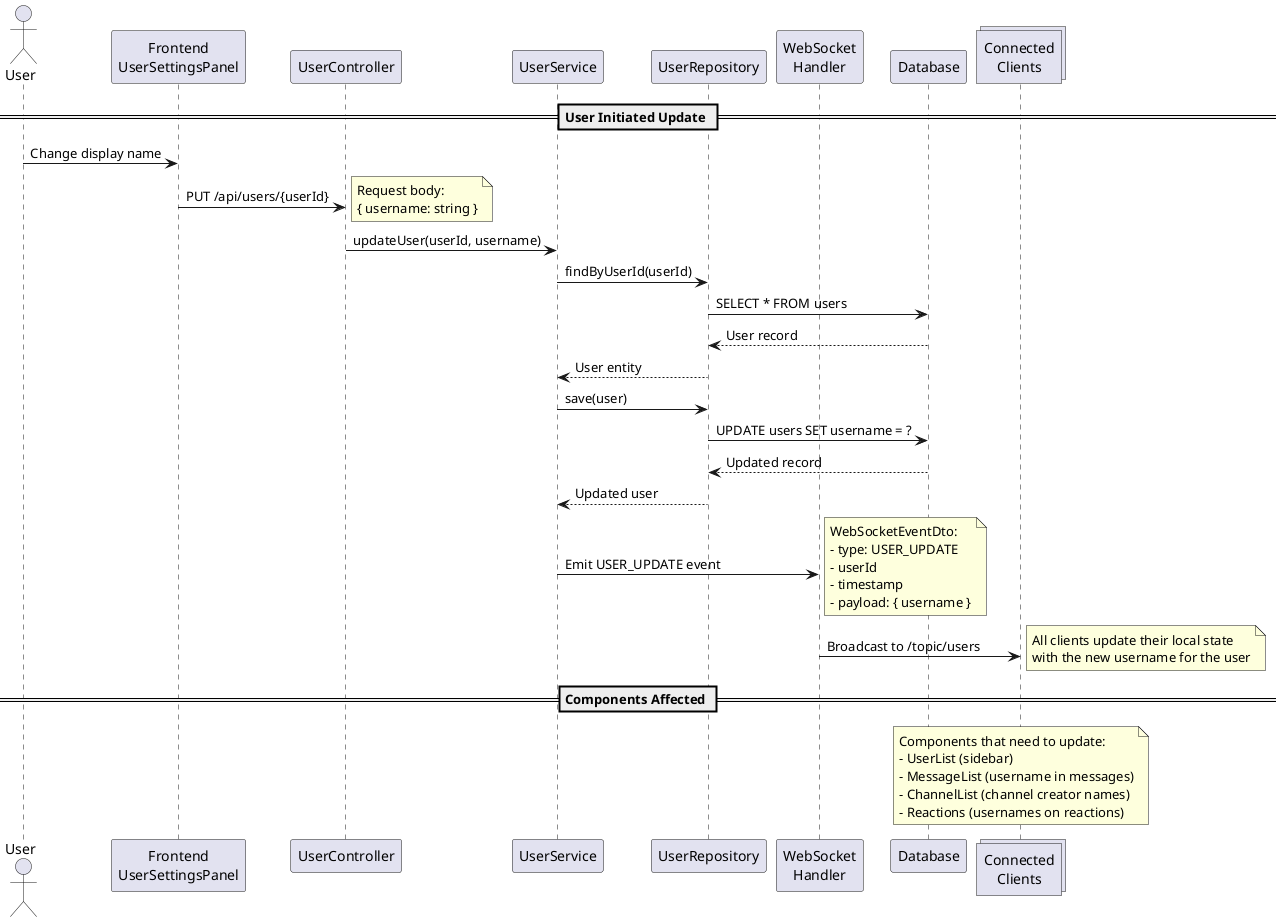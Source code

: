 @startuml Username Update Flow

skinparam monochrome false
skinparam shadowing false
skinparam defaultFontName Arial
skinparam backgroundColor white
skinparam handwritten false

actor User
participant "Frontend\nUserSettingsPanel" as Frontend
participant "UserController" as Controller
participant "UserService" as UserService
participant "UserRepository" as Repository
participant "WebSocket\nHandler" as WSHandler
participant "Database" as DB
collections "Connected\nClients" as Clients

== User Initiated Update ==
User -> Frontend: Change display name
Frontend -> Controller: PUT /api/users/{userId}
note right: Request body:\n{ username: string }

Controller -> UserService: updateUser(userId, username)
UserService -> Repository: findByUserId(userId)
Repository -> DB: SELECT * FROM users
DB --> Repository: User record
Repository --> UserService: User entity

UserService -> Repository: save(user)
Repository -> DB: UPDATE users SET username = ?
DB --> Repository: Updated record
Repository --> UserService: Updated user

UserService -> WSHandler: Emit USER_UPDATE event
note right: WebSocketEventDto:\n- type: USER_UPDATE\n- userId\n- timestamp\n- payload: { username }

WSHandler -> Clients: Broadcast to /topic/users
note right: All clients update their local state\nwith the new username for the user

== Components Affected ==
note over Clients
  Components that need to update:
  - UserList (sidebar)
  - MessageList (username in messages)
  - ChannelList (channel creator names)
  - Reactions (usernames on reactions)
end note

@enduml 